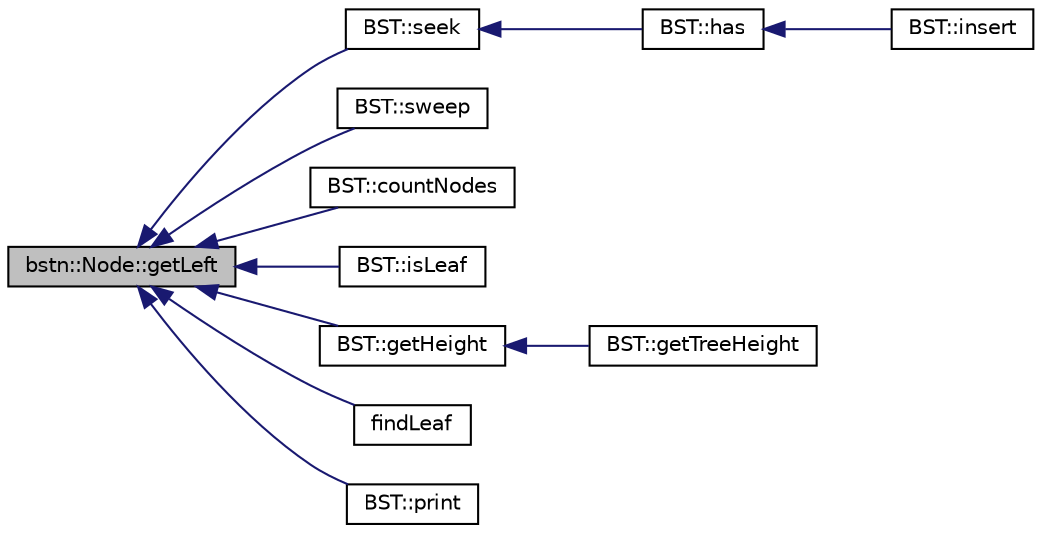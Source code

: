 digraph "bstn::Node::getLeft"
{
  edge [fontname="Helvetica",fontsize="10",labelfontname="Helvetica",labelfontsize="10"];
  node [fontname="Helvetica",fontsize="10",shape=record];
  rankdir="LR";
  Node1 [label="bstn::Node::getLeft",height=0.2,width=0.4,color="black", fillcolor="grey75", style="filled", fontcolor="black"];
  Node1 -> Node2 [dir="back",color="midnightblue",fontsize="10",style="solid"];
  Node2 [label="BST::seek",height=0.2,width=0.4,color="black", fillcolor="white", style="filled",URL="$class_b_s_t.html#af10050ecacfb81875af96130c83cb4b6"];
  Node2 -> Node3 [dir="back",color="midnightblue",fontsize="10",style="solid"];
  Node3 [label="BST::has",height=0.2,width=0.4,color="black", fillcolor="white", style="filled",URL="$class_b_s_t.html#a32aed3e0a68a1c3f57980fbe733b7b2c"];
  Node3 -> Node4 [dir="back",color="midnightblue",fontsize="10",style="solid"];
  Node4 [label="BST::insert",height=0.2,width=0.4,color="black", fillcolor="white", style="filled",URL="$class_b_s_t.html#a01c0bd5499a27315e59a101448cddfe2"];
  Node1 -> Node5 [dir="back",color="midnightblue",fontsize="10",style="solid"];
  Node5 [label="BST::sweep",height=0.2,width=0.4,color="black", fillcolor="white", style="filled",URL="$class_b_s_t.html#aedce2d74ced1e9ce38cb8679dceeb719"];
  Node1 -> Node6 [dir="back",color="midnightblue",fontsize="10",style="solid"];
  Node6 [label="BST::countNodes",height=0.2,width=0.4,color="black", fillcolor="white", style="filled",URL="$class_b_s_t.html#aefecb9235457436598d503033df91810"];
  Node1 -> Node7 [dir="back",color="midnightblue",fontsize="10",style="solid"];
  Node7 [label="BST::isLeaf",height=0.2,width=0.4,color="black", fillcolor="white", style="filled",URL="$class_b_s_t.html#a281e02698b3ce69272facb66f8b8f948"];
  Node1 -> Node8 [dir="back",color="midnightblue",fontsize="10",style="solid"];
  Node8 [label="BST::getHeight",height=0.2,width=0.4,color="black", fillcolor="white", style="filled",URL="$class_b_s_t.html#abf7d02a3a336eed33eae7269eaf03c59"];
  Node8 -> Node9 [dir="back",color="midnightblue",fontsize="10",style="solid"];
  Node9 [label="BST::getTreeHeight",height=0.2,width=0.4,color="black", fillcolor="white", style="filled",URL="$class_b_s_t.html#a2c5db864f3d66b9c682d41c7e2dddff6"];
  Node1 -> Node10 [dir="back",color="midnightblue",fontsize="10",style="solid"];
  Node10 [label="findLeaf",height=0.2,width=0.4,color="black", fillcolor="white", style="filled",URL="$bst_8cpp.html#adc569d5778cc307a96e545f0dcd4fa79"];
  Node1 -> Node11 [dir="back",color="midnightblue",fontsize="10",style="solid"];
  Node11 [label="BST::print",height=0.2,width=0.4,color="black", fillcolor="white", style="filled",URL="$class_b_s_t.html#aff85f39ac3094a07b9199a9845df3764"];
}
